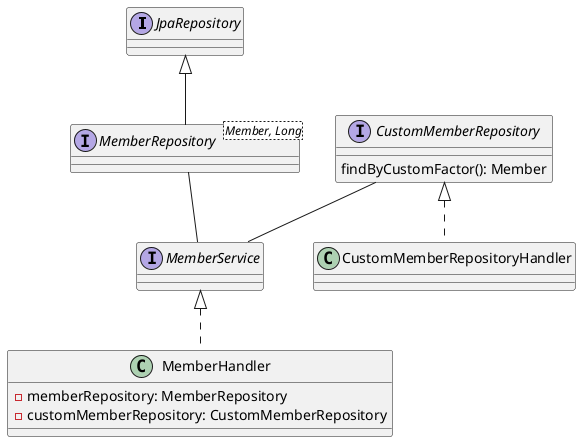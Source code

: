 @startuml
interface JpaRepository
interface MemberRepository<Member, Long>
interface CustomMemberRepository {
    findByCustomFactor(): Member
}
class CustomMemberRepositoryHandler implements CustomMemberRepository{
}
interface MemberService {

}
class MemberHandler implements MemberService {
    - memberRepository: MemberRepository
    - customMemberRepository: CustomMemberRepository
}

JpaRepository <|-down- MemberRepository
MemberRepository -down- MemberService
CustomMemberRepository -down- MemberService
@enduml